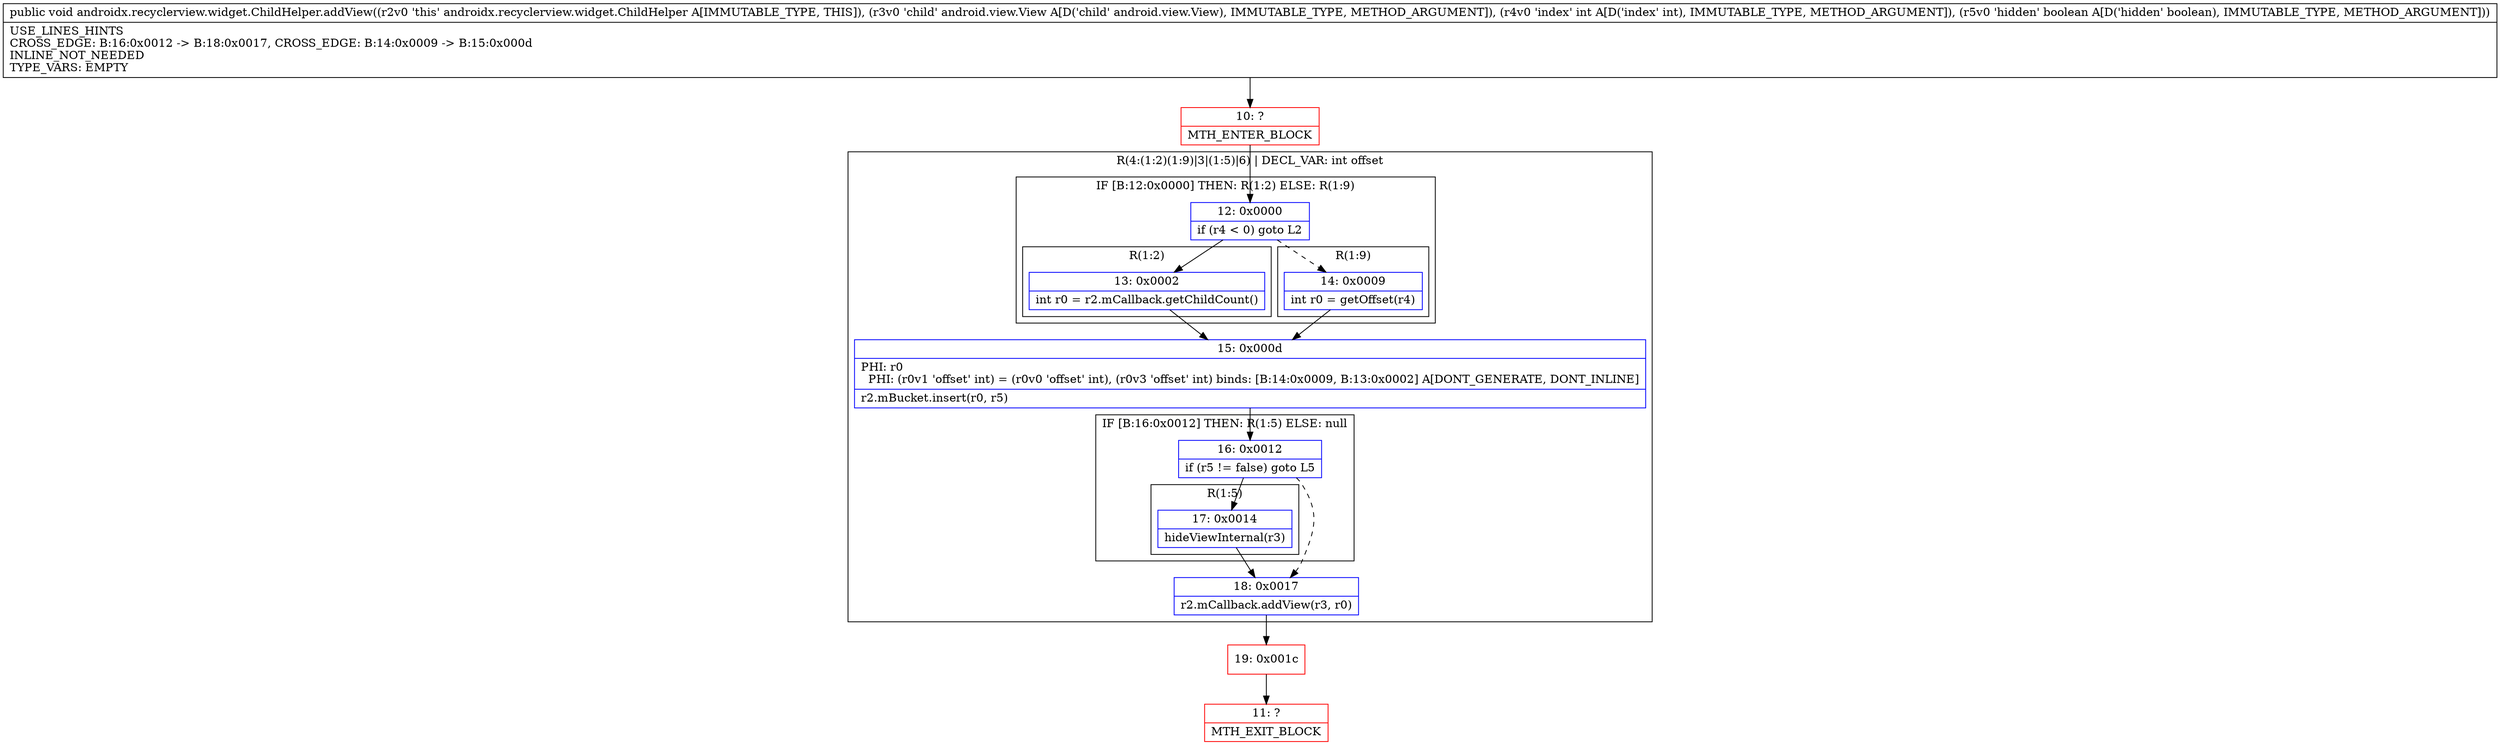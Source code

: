 digraph "CFG forandroidx.recyclerview.widget.ChildHelper.addView(Landroid\/view\/View;IZ)V" {
subgraph cluster_Region_240811471 {
label = "R(4:(1:2)(1:9)|3|(1:5)|6) | DECL_VAR: int offset\l";
node [shape=record,color=blue];
subgraph cluster_IfRegion_364904346 {
label = "IF [B:12:0x0000] THEN: R(1:2) ELSE: R(1:9)";
node [shape=record,color=blue];
Node_12 [shape=record,label="{12\:\ 0x0000|if (r4 \< 0) goto L2\l}"];
subgraph cluster_Region_1616549972 {
label = "R(1:2)";
node [shape=record,color=blue];
Node_13 [shape=record,label="{13\:\ 0x0002|int r0 = r2.mCallback.getChildCount()\l}"];
}
subgraph cluster_Region_1631959575 {
label = "R(1:9)";
node [shape=record,color=blue];
Node_14 [shape=record,label="{14\:\ 0x0009|int r0 = getOffset(r4)\l}"];
}
}
Node_15 [shape=record,label="{15\:\ 0x000d|PHI: r0 \l  PHI: (r0v1 'offset' int) = (r0v0 'offset' int), (r0v3 'offset' int) binds: [B:14:0x0009, B:13:0x0002] A[DONT_GENERATE, DONT_INLINE]\l|r2.mBucket.insert(r0, r5)\l}"];
subgraph cluster_IfRegion_395256512 {
label = "IF [B:16:0x0012] THEN: R(1:5) ELSE: null";
node [shape=record,color=blue];
Node_16 [shape=record,label="{16\:\ 0x0012|if (r5 != false) goto L5\l}"];
subgraph cluster_Region_1096669207 {
label = "R(1:5)";
node [shape=record,color=blue];
Node_17 [shape=record,label="{17\:\ 0x0014|hideViewInternal(r3)\l}"];
}
}
Node_18 [shape=record,label="{18\:\ 0x0017|r2.mCallback.addView(r3, r0)\l}"];
}
Node_10 [shape=record,color=red,label="{10\:\ ?|MTH_ENTER_BLOCK\l}"];
Node_19 [shape=record,color=red,label="{19\:\ 0x001c}"];
Node_11 [shape=record,color=red,label="{11\:\ ?|MTH_EXIT_BLOCK\l}"];
MethodNode[shape=record,label="{public void androidx.recyclerview.widget.ChildHelper.addView((r2v0 'this' androidx.recyclerview.widget.ChildHelper A[IMMUTABLE_TYPE, THIS]), (r3v0 'child' android.view.View A[D('child' android.view.View), IMMUTABLE_TYPE, METHOD_ARGUMENT]), (r4v0 'index' int A[D('index' int), IMMUTABLE_TYPE, METHOD_ARGUMENT]), (r5v0 'hidden' boolean A[D('hidden' boolean), IMMUTABLE_TYPE, METHOD_ARGUMENT]))  | USE_LINES_HINTS\lCROSS_EDGE: B:16:0x0012 \-\> B:18:0x0017, CROSS_EDGE: B:14:0x0009 \-\> B:15:0x000d\lINLINE_NOT_NEEDED\lTYPE_VARS: EMPTY\l}"];
MethodNode -> Node_10;Node_12 -> Node_13;
Node_12 -> Node_14[style=dashed];
Node_13 -> Node_15;
Node_14 -> Node_15;
Node_15 -> Node_16;
Node_16 -> Node_17;
Node_16 -> Node_18[style=dashed];
Node_17 -> Node_18;
Node_18 -> Node_19;
Node_10 -> Node_12;
Node_19 -> Node_11;
}

